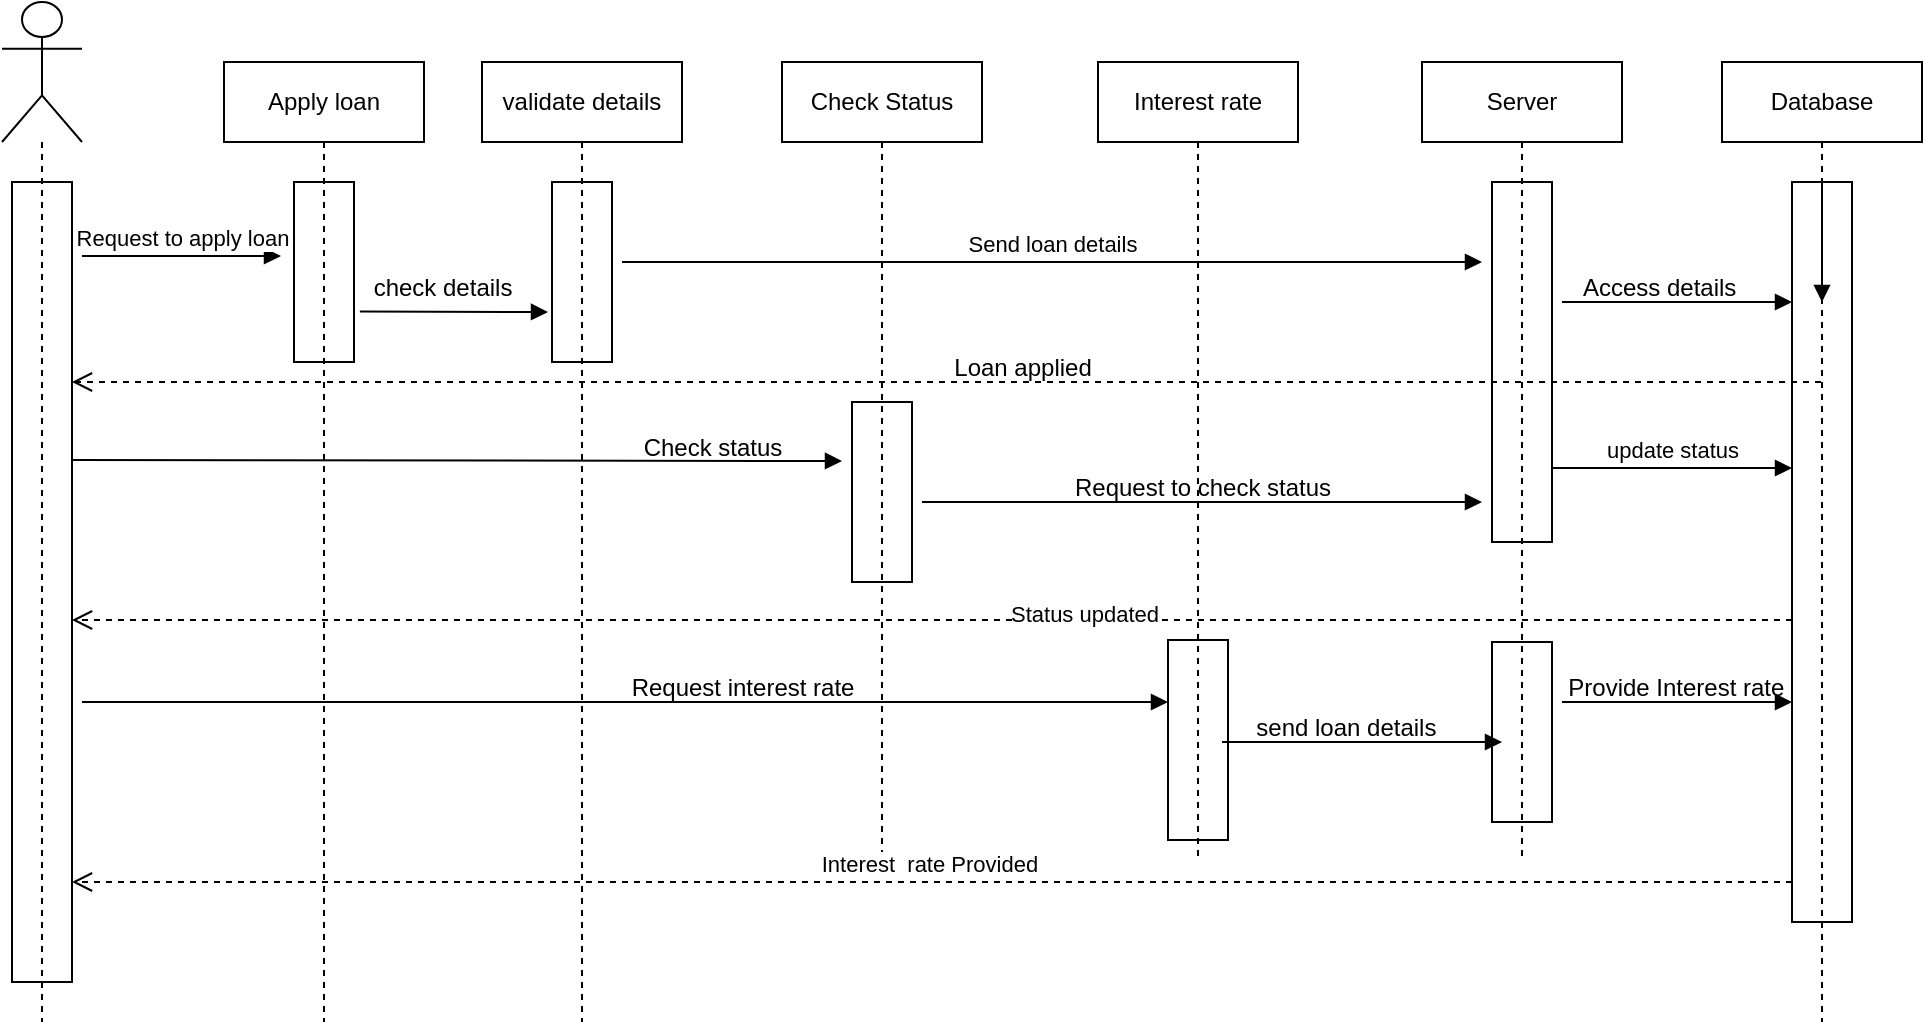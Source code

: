 <mxfile version="21.6.5" type="google">
  <diagram name="Page-1" id="Lem5Fu0oSPw-fZoQc7QX">
    <mxGraphModel grid="1" page="1" gridSize="10" guides="1" tooltips="1" connect="1" arrows="1" fold="1" pageScale="1" pageWidth="850" pageHeight="1100" math="0" shadow="0">
      <root>
        <mxCell id="0" />
        <mxCell id="1" parent="0" />
        <mxCell id="rsB6_eNBHalZV-uKnr3n-1" value="" style="shape=umlLifeline;perimeter=lifelinePerimeter;whiteSpace=wrap;html=1;container=1;dropTarget=0;collapsible=0;recursiveResize=0;outlineConnect=0;portConstraint=eastwest;newEdgeStyle={&quot;edgeStyle&quot;:&quot;elbowEdgeStyle&quot;,&quot;elbow&quot;:&quot;vertical&quot;,&quot;curved&quot;:0,&quot;rounded&quot;:0};participant=umlActor;size=70;" vertex="1" parent="1">
          <mxGeometry x="40" y="50" width="40" height="510" as="geometry" />
        </mxCell>
        <mxCell id="rsB6_eNBHalZV-uKnr3n-2" value="Apply loan" style="shape=umlLifeline;perimeter=lifelinePerimeter;whiteSpace=wrap;html=1;container=1;dropTarget=0;collapsible=0;recursiveResize=0;outlineConnect=0;portConstraint=eastwest;newEdgeStyle={&quot;edgeStyle&quot;:&quot;elbowEdgeStyle&quot;,&quot;elbow&quot;:&quot;vertical&quot;,&quot;curved&quot;:0,&quot;rounded&quot;:0};" vertex="1" parent="1">
          <mxGeometry x="151" y="80" width="100" height="480" as="geometry" />
        </mxCell>
        <mxCell id="rsB6_eNBHalZV-uKnr3n-3" value="" style="html=1;points=[];perimeter=orthogonalPerimeter;outlineConnect=0;targetShapes=umlLifeline;portConstraint=eastwest;newEdgeStyle={&quot;edgeStyle&quot;:&quot;elbowEdgeStyle&quot;,&quot;elbow&quot;:&quot;vertical&quot;,&quot;curved&quot;:0,&quot;rounded&quot;:0};fillColor=none;" vertex="1" parent="rsB6_eNBHalZV-uKnr3n-2">
          <mxGeometry x="35" y="60" width="30" height="90" as="geometry" />
        </mxCell>
        <mxCell id="rsB6_eNBHalZV-uKnr3n-4" value="validate details" style="shape=umlLifeline;perimeter=lifelinePerimeter;whiteSpace=wrap;html=1;container=1;dropTarget=0;collapsible=0;recursiveResize=0;outlineConnect=0;portConstraint=eastwest;newEdgeStyle={&quot;edgeStyle&quot;:&quot;elbowEdgeStyle&quot;,&quot;elbow&quot;:&quot;vertical&quot;,&quot;curved&quot;:0,&quot;rounded&quot;:0};" vertex="1" parent="1">
          <mxGeometry x="280" y="80" width="100" height="480" as="geometry" />
        </mxCell>
        <mxCell id="rsB6_eNBHalZV-uKnr3n-5" value="" style="html=1;points=[];perimeter=orthogonalPerimeter;outlineConnect=0;targetShapes=umlLifeline;portConstraint=eastwest;newEdgeStyle={&quot;edgeStyle&quot;:&quot;elbowEdgeStyle&quot;,&quot;elbow&quot;:&quot;vertical&quot;,&quot;curved&quot;:0,&quot;rounded&quot;:0};fillColor=none;" vertex="1" parent="rsB6_eNBHalZV-uKnr3n-4">
          <mxGeometry x="35" y="60" width="30" height="90" as="geometry" />
        </mxCell>
        <mxCell id="rsB6_eNBHalZV-uKnr3n-6" value="Check Status" style="shape=umlLifeline;perimeter=lifelinePerimeter;whiteSpace=wrap;html=1;container=1;dropTarget=0;collapsible=0;recursiveResize=0;outlineConnect=0;portConstraint=eastwest;newEdgeStyle={&quot;edgeStyle&quot;:&quot;elbowEdgeStyle&quot;,&quot;elbow&quot;:&quot;vertical&quot;,&quot;curved&quot;:0,&quot;rounded&quot;:0};" vertex="1" parent="1">
          <mxGeometry x="430" y="80" width="100" height="400" as="geometry" />
        </mxCell>
        <mxCell id="rsB6_eNBHalZV-uKnr3n-7" value="" style="html=1;points=[];perimeter=orthogonalPerimeter;outlineConnect=0;targetShapes=umlLifeline;portConstraint=eastwest;newEdgeStyle={&quot;edgeStyle&quot;:&quot;elbowEdgeStyle&quot;,&quot;elbow&quot;:&quot;vertical&quot;,&quot;curved&quot;:0,&quot;rounded&quot;:0};fillColor=none;" vertex="1" parent="rsB6_eNBHalZV-uKnr3n-6">
          <mxGeometry x="35" y="170" width="30" height="90" as="geometry" />
        </mxCell>
        <mxCell id="rsB6_eNBHalZV-uKnr3n-8" value="Interest rate" style="shape=umlLifeline;perimeter=lifelinePerimeter;whiteSpace=wrap;html=1;container=1;dropTarget=0;collapsible=0;recursiveResize=0;outlineConnect=0;portConstraint=eastwest;newEdgeStyle={&quot;edgeStyle&quot;:&quot;elbowEdgeStyle&quot;,&quot;elbow&quot;:&quot;vertical&quot;,&quot;curved&quot;:0,&quot;rounded&quot;:0};" vertex="1" parent="1">
          <mxGeometry x="588" y="80" width="100" height="400" as="geometry" />
        </mxCell>
        <mxCell id="rsB6_eNBHalZV-uKnr3n-9" value="" style="html=1;points=[];perimeter=orthogonalPerimeter;outlineConnect=0;targetShapes=umlLifeline;portConstraint=eastwest;newEdgeStyle={&quot;edgeStyle&quot;:&quot;elbowEdgeStyle&quot;,&quot;elbow&quot;:&quot;vertical&quot;,&quot;curved&quot;:0,&quot;rounded&quot;:0};fillColor=none;" vertex="1" parent="rsB6_eNBHalZV-uKnr3n-8">
          <mxGeometry x="35" y="289" width="30" height="100" as="geometry" />
        </mxCell>
        <mxCell id="rsB6_eNBHalZV-uKnr3n-10" value="Server" style="shape=umlLifeline;perimeter=lifelinePerimeter;whiteSpace=wrap;html=1;container=1;dropTarget=0;collapsible=0;recursiveResize=0;outlineConnect=0;portConstraint=eastwest;newEdgeStyle={&quot;edgeStyle&quot;:&quot;elbowEdgeStyle&quot;,&quot;elbow&quot;:&quot;vertical&quot;,&quot;curved&quot;:0,&quot;rounded&quot;:0};size=40;" vertex="1" parent="1">
          <mxGeometry x="750" y="80" width="100" height="400" as="geometry" />
        </mxCell>
        <mxCell id="rsB6_eNBHalZV-uKnr3n-11" value="" style="html=1;points=[];perimeter=orthogonalPerimeter;outlineConnect=0;targetShapes=umlLifeline;portConstraint=eastwest;newEdgeStyle={&quot;edgeStyle&quot;:&quot;elbowEdgeStyle&quot;,&quot;elbow&quot;:&quot;vertical&quot;,&quot;curved&quot;:0,&quot;rounded&quot;:0};fillColor=none;" vertex="1" parent="rsB6_eNBHalZV-uKnr3n-10">
          <mxGeometry x="35" y="60" width="30" height="180" as="geometry" />
        </mxCell>
        <mxCell id="rsB6_eNBHalZV-uKnr3n-12" value="" style="html=1;points=[];perimeter=orthogonalPerimeter;outlineConnect=0;targetShapes=umlLifeline;portConstraint=eastwest;newEdgeStyle={&quot;edgeStyle&quot;:&quot;elbowEdgeStyle&quot;,&quot;elbow&quot;:&quot;vertical&quot;,&quot;curved&quot;:0,&quot;rounded&quot;:0};fillColor=none;" vertex="1" parent="rsB6_eNBHalZV-uKnr3n-10">
          <mxGeometry x="35" y="290" width="30" height="90" as="geometry" />
        </mxCell>
        <mxCell id="rsB6_eNBHalZV-uKnr3n-13" value="Database" style="shape=umlLifeline;perimeter=lifelinePerimeter;whiteSpace=wrap;html=1;container=1;dropTarget=0;collapsible=0;recursiveResize=0;outlineConnect=0;portConstraint=eastwest;newEdgeStyle={&quot;edgeStyle&quot;:&quot;elbowEdgeStyle&quot;,&quot;elbow&quot;:&quot;vertical&quot;,&quot;curved&quot;:0,&quot;rounded&quot;:0};size=40;" vertex="1" parent="1">
          <mxGeometry x="900" y="80" width="100" height="480" as="geometry" />
        </mxCell>
        <mxCell id="rsB6_eNBHalZV-uKnr3n-14" value="Request to apply loan" style="html=1;verticalAlign=bottom;endArrow=block;edgeStyle=elbowEdgeStyle;elbow=vertical;curved=0;rounded=0;" edge="1" parent="1">
          <mxGeometry width="80" relative="1" as="geometry">
            <mxPoint x="80" y="177" as="sourcePoint" />
            <mxPoint x="179.5" y="177" as="targetPoint" />
          </mxGeometry>
        </mxCell>
        <mxCell id="rsB6_eNBHalZV-uKnr3n-15" value="" style="html=1;verticalAlign=bottom;endArrow=block;edgeStyle=elbowEdgeStyle;elbow=vertical;curved=0;rounded=0;exitX=0.471;exitY=1.093;exitDx=0;exitDy=0;exitPerimeter=0;" edge="1" parent="1">
          <mxGeometry width="80" relative="1" as="geometry">
            <mxPoint x="218.94" y="204.79" as="sourcePoint" />
            <mxPoint x="313" y="205" as="targetPoint" />
          </mxGeometry>
        </mxCell>
        <mxCell id="rsB6_eNBHalZV-uKnr3n-16" value="Send loan details" style="html=1;verticalAlign=bottom;endArrow=block;edgeStyle=elbowEdgeStyle;elbow=vertical;curved=0;rounded=0;" edge="1" parent="1">
          <mxGeometry width="80" relative="1" as="geometry">
            <mxPoint x="350" y="180" as="sourcePoint" />
            <mxPoint x="780" y="180" as="targetPoint" />
          </mxGeometry>
        </mxCell>
        <mxCell id="rsB6_eNBHalZV-uKnr3n-17" value="" style="html=1;verticalAlign=bottom;endArrow=block;edgeStyle=elbowEdgeStyle;elbow=vertical;curved=0;rounded=0;" edge="1" parent="1">
          <mxGeometry width="80" relative="1" as="geometry">
            <mxPoint x="75" y="279" as="sourcePoint" />
            <mxPoint x="460" y="280" as="targetPoint" />
          </mxGeometry>
        </mxCell>
        <mxCell id="rsB6_eNBHalZV-uKnr3n-18" value="&amp;nbsp; &amp;nbsp; &amp;nbsp; &amp;nbsp; &amp;nbsp; &amp;nbsp; &amp;nbsp; &amp;nbsp; &amp;nbsp; &amp;nbsp; &amp;nbsp; &amp;nbsp; check details" style="text;html=1;align=center;verticalAlign=middle;resizable=0;points=[];autosize=1;strokeColor=none;fillColor=none;" vertex="1" parent="1">
          <mxGeometry x="135" y="178" width="170" height="30" as="geometry" />
        </mxCell>
        <mxCell id="rsB6_eNBHalZV-uKnr3n-19" value="" style="html=1;verticalAlign=bottom;endArrow=block;edgeStyle=elbowEdgeStyle;elbow=vertical;curved=0;rounded=0;" edge="1" parent="1" source="rsB6_eNBHalZV-uKnr3n-28">
          <mxGeometry width="80" relative="1" as="geometry">
            <mxPoint x="800" y="200" as="sourcePoint" />
            <mxPoint x="950" y="200" as="targetPoint" />
          </mxGeometry>
        </mxCell>
        <mxCell id="rsB6_eNBHalZV-uKnr3n-20" value="" style="html=1;points=[];perimeter=orthogonalPerimeter;outlineConnect=0;targetShapes=umlLifeline;portConstraint=eastwest;newEdgeStyle={&quot;edgeStyle&quot;:&quot;elbowEdgeStyle&quot;,&quot;elbow&quot;:&quot;vertical&quot;,&quot;curved&quot;:0,&quot;rounded&quot;:0};fillColor=none;" vertex="1" parent="1">
          <mxGeometry x="45" y="140" width="30" height="400" as="geometry" />
        </mxCell>
        <mxCell id="rsB6_eNBHalZV-uKnr3n-21" value="" style="html=1;verticalAlign=bottom;endArrow=block;edgeStyle=elbowEdgeStyle;elbow=vertical;curved=0;rounded=0;" edge="1" parent="1" source="rsB6_eNBHalZV-uKnr3n-1" target="rsB6_eNBHalZV-uKnr3n-20">
          <mxGeometry width="80" relative="1" as="geometry">
            <mxPoint x="60" y="240" as="sourcePoint" />
            <mxPoint x="640" y="240" as="targetPoint" />
          </mxGeometry>
        </mxCell>
        <mxCell id="rsB6_eNBHalZV-uKnr3n-22" value="&amp;nbsp; &amp;nbsp; &amp;nbsp; &amp;nbsp; &amp;nbsp; &amp;nbsp;Access details" style="text;html=1;align=center;verticalAlign=middle;resizable=0;points=[];autosize=1;strokeColor=none;fillColor=none;" vertex="1" parent="1">
          <mxGeometry x="780" y="178" width="140" height="30" as="geometry" />
        </mxCell>
        <mxCell id="rsB6_eNBHalZV-uKnr3n-23" value="" style="html=1;verticalAlign=bottom;endArrow=open;dashed=1;endSize=8;edgeStyle=elbowEdgeStyle;elbow=vertical;curved=0;rounded=0;" edge="1" parent="1" source="rsB6_eNBHalZV-uKnr3n-13" target="rsB6_eNBHalZV-uKnr3n-20">
          <mxGeometry relative="1" as="geometry">
            <mxPoint x="600" y="280" as="sourcePoint" />
            <mxPoint x="520" y="280" as="targetPoint" />
            <Array as="points">
              <mxPoint x="570" y="240" />
            </Array>
          </mxGeometry>
        </mxCell>
        <mxCell id="rsB6_eNBHalZV-uKnr3n-24" value="Loan applied" style="text;html=1;align=center;verticalAlign=middle;resizable=0;points=[];autosize=1;strokeColor=none;fillColor=none;" vertex="1" parent="1">
          <mxGeometry x="505" y="218" width="90" height="30" as="geometry" />
        </mxCell>
        <mxCell id="rsB6_eNBHalZV-uKnr3n-25" value="&amp;nbsp; &amp;nbsp; &amp;nbsp; &amp;nbsp; &amp;nbsp;Check status" style="text;html=1;align=center;verticalAlign=middle;resizable=0;points=[];autosize=1;strokeColor=none;fillColor=none;" vertex="1" parent="1">
          <mxGeometry x="320" y="258" width="120" height="30" as="geometry" />
        </mxCell>
        <mxCell id="rsB6_eNBHalZV-uKnr3n-26" value="" style="html=1;verticalAlign=bottom;endArrow=block;edgeStyle=elbowEdgeStyle;elbow=vertical;curved=0;rounded=0;" edge="1" parent="1">
          <mxGeometry width="80" relative="1" as="geometry">
            <mxPoint x="500" y="300" as="sourcePoint" />
            <mxPoint x="780" y="300" as="targetPoint" />
          </mxGeometry>
        </mxCell>
        <mxCell id="rsB6_eNBHalZV-uKnr3n-27" value="" style="html=1;verticalAlign=bottom;endArrow=block;edgeStyle=elbowEdgeStyle;elbow=vertical;curved=0;rounded=0;" edge="1" parent="1" target="rsB6_eNBHalZV-uKnr3n-28">
          <mxGeometry width="80" relative="1" as="geometry">
            <mxPoint x="820" y="200" as="sourcePoint" />
            <mxPoint x="950" y="200" as="targetPoint" />
          </mxGeometry>
        </mxCell>
        <mxCell id="rsB6_eNBHalZV-uKnr3n-28" value="" style="html=1;points=[];perimeter=orthogonalPerimeter;outlineConnect=0;targetShapes=umlLifeline;portConstraint=eastwest;newEdgeStyle={&quot;edgeStyle&quot;:&quot;elbowEdgeStyle&quot;,&quot;elbow&quot;:&quot;vertical&quot;,&quot;curved&quot;:0,&quot;rounded&quot;:0};fillColor=none;" vertex="1" parent="1">
          <mxGeometry x="935" y="140" width="30" height="370" as="geometry" />
        </mxCell>
        <mxCell id="rsB6_eNBHalZV-uKnr3n-29" value="" style="html=1;verticalAlign=bottom;endArrow=open;dashed=1;endSize=8;edgeStyle=elbowEdgeStyle;elbow=vertical;curved=0;rounded=0;" edge="1" parent="1">
          <mxGeometry relative="1" as="geometry">
            <mxPoint x="935" y="359" as="sourcePoint" />
            <mxPoint x="75" y="359" as="targetPoint" />
          </mxGeometry>
        </mxCell>
        <mxCell id="rsB6_eNBHalZV-uKnr3n-30" value="Status updated" style="edgeLabel;html=1;align=center;verticalAlign=middle;resizable=0;points=[];" connectable="0" vertex="1" parent="rsB6_eNBHalZV-uKnr3n-29">
          <mxGeometry x="-0.177" y="-3" relative="1" as="geometry">
            <mxPoint as="offset" />
          </mxGeometry>
        </mxCell>
        <mxCell id="rsB6_eNBHalZV-uKnr3n-31" value="" style="html=1;verticalAlign=bottom;endArrow=block;edgeStyle=elbowEdgeStyle;elbow=vertical;curved=0;rounded=0;" edge="1" parent="1" target="rsB6_eNBHalZV-uKnr3n-9">
          <mxGeometry width="80" relative="1" as="geometry">
            <mxPoint x="80" y="400" as="sourcePoint" />
            <mxPoint x="160" y="400" as="targetPoint" />
          </mxGeometry>
        </mxCell>
        <mxCell id="rsB6_eNBHalZV-uKnr3n-32" value="&amp;nbsp; &amp;nbsp; &amp;nbsp; &amp;nbsp; &amp;nbsp; &amp;nbsp; &amp;nbsp; &amp;nbsp; &amp;nbsp; &amp;nbsp; &amp;nbsp; &amp;nbsp; &amp;nbsp; &amp;nbsp; &amp;nbsp; Request interest rate" style="text;html=1;align=center;verticalAlign=middle;resizable=0;points=[];autosize=1;strokeColor=none;fillColor=none;" vertex="1" parent="1">
          <mxGeometry x="245" y="378" width="230" height="30" as="geometry" />
        </mxCell>
        <mxCell id="rsB6_eNBHalZV-uKnr3n-33" value="&amp;nbsp; &amp;nbsp; &amp;nbsp; &amp;nbsp; &amp;nbsp; &amp;nbsp; &amp;nbsp; &amp;nbsp; &amp;nbsp; &amp;nbsp; &amp;nbsp; &amp;nbsp; &amp;nbsp; &amp;nbsp; &amp;nbsp; Request to check status" style="text;html=1;align=center;verticalAlign=middle;resizable=0;points=[];autosize=1;strokeColor=none;fillColor=none;" vertex="1" parent="1">
          <mxGeometry x="465" y="278" width="250" height="30" as="geometry" />
        </mxCell>
        <mxCell id="rsB6_eNBHalZV-uKnr3n-34" value="update status" style="html=1;verticalAlign=bottom;endArrow=block;edgeStyle=elbowEdgeStyle;elbow=vertical;curved=0;rounded=0;" edge="1" parent="1">
          <mxGeometry width="80" relative="1" as="geometry">
            <mxPoint x="815" y="283" as="sourcePoint" />
            <mxPoint x="935" y="283" as="targetPoint" />
          </mxGeometry>
        </mxCell>
        <mxCell id="rsB6_eNBHalZV-uKnr3n-35" value="" style="html=1;verticalAlign=bottom;endArrow=block;edgeStyle=elbowEdgeStyle;elbow=vertical;curved=0;rounded=0;entryX=0.167;entryY=0.556;entryDx=0;entryDy=0;entryPerimeter=0;" edge="1" parent="1" target="rsB6_eNBHalZV-uKnr3n-12">
          <mxGeometry width="80" relative="1" as="geometry">
            <mxPoint x="650" y="420" as="sourcePoint" />
            <mxPoint x="780" y="420" as="targetPoint" />
          </mxGeometry>
        </mxCell>
        <mxCell id="rsB6_eNBHalZV-uKnr3n-36" value="" style="html=1;verticalAlign=bottom;endArrow=block;edgeStyle=elbowEdgeStyle;elbow=vertical;curved=0;rounded=0;" edge="1" parent="1">
          <mxGeometry width="80" relative="1" as="geometry">
            <mxPoint x="820" y="400" as="sourcePoint" />
            <mxPoint x="935" y="400" as="targetPoint" />
          </mxGeometry>
        </mxCell>
        <mxCell id="rsB6_eNBHalZV-uKnr3n-37" value="Interest&amp;nbsp; rate Provided&amp;nbsp;" style="html=1;verticalAlign=bottom;endArrow=open;dashed=1;endSize=8;edgeStyle=elbowEdgeStyle;elbow=vertical;curved=0;rounded=0;" edge="1" parent="1">
          <mxGeometry relative="1" as="geometry">
            <mxPoint x="935" y="490" as="sourcePoint" />
            <mxPoint x="75" y="490" as="targetPoint" />
          </mxGeometry>
        </mxCell>
        <mxCell id="rsB6_eNBHalZV-uKnr3n-38" value="&amp;nbsp; &amp;nbsp; &amp;nbsp; &amp;nbsp; &amp;nbsp; &amp;nbsp; &amp;nbsp;send loan details" style="text;html=1;align=center;verticalAlign=middle;resizable=0;points=[];autosize=1;strokeColor=none;fillColor=none;" vertex="1" parent="1">
          <mxGeometry x="610" y="398" width="160" height="30" as="geometry" />
        </mxCell>
        <mxCell id="rsB6_eNBHalZV-uKnr3n-39" value="&amp;nbsp; &amp;nbsp; &amp;nbsp; &amp;nbsp; &amp;nbsp; &amp;nbsp; &amp;nbsp; &amp;nbsp; Provide Interest rate" style="text;html=1;align=center;verticalAlign=middle;resizable=0;points=[];autosize=1;strokeColor=none;fillColor=none;" vertex="1" parent="1">
          <mxGeometry x="760" y="378" width="180" height="30" as="geometry" />
        </mxCell>
      </root>
    </mxGraphModel>
  </diagram>
</mxfile>
